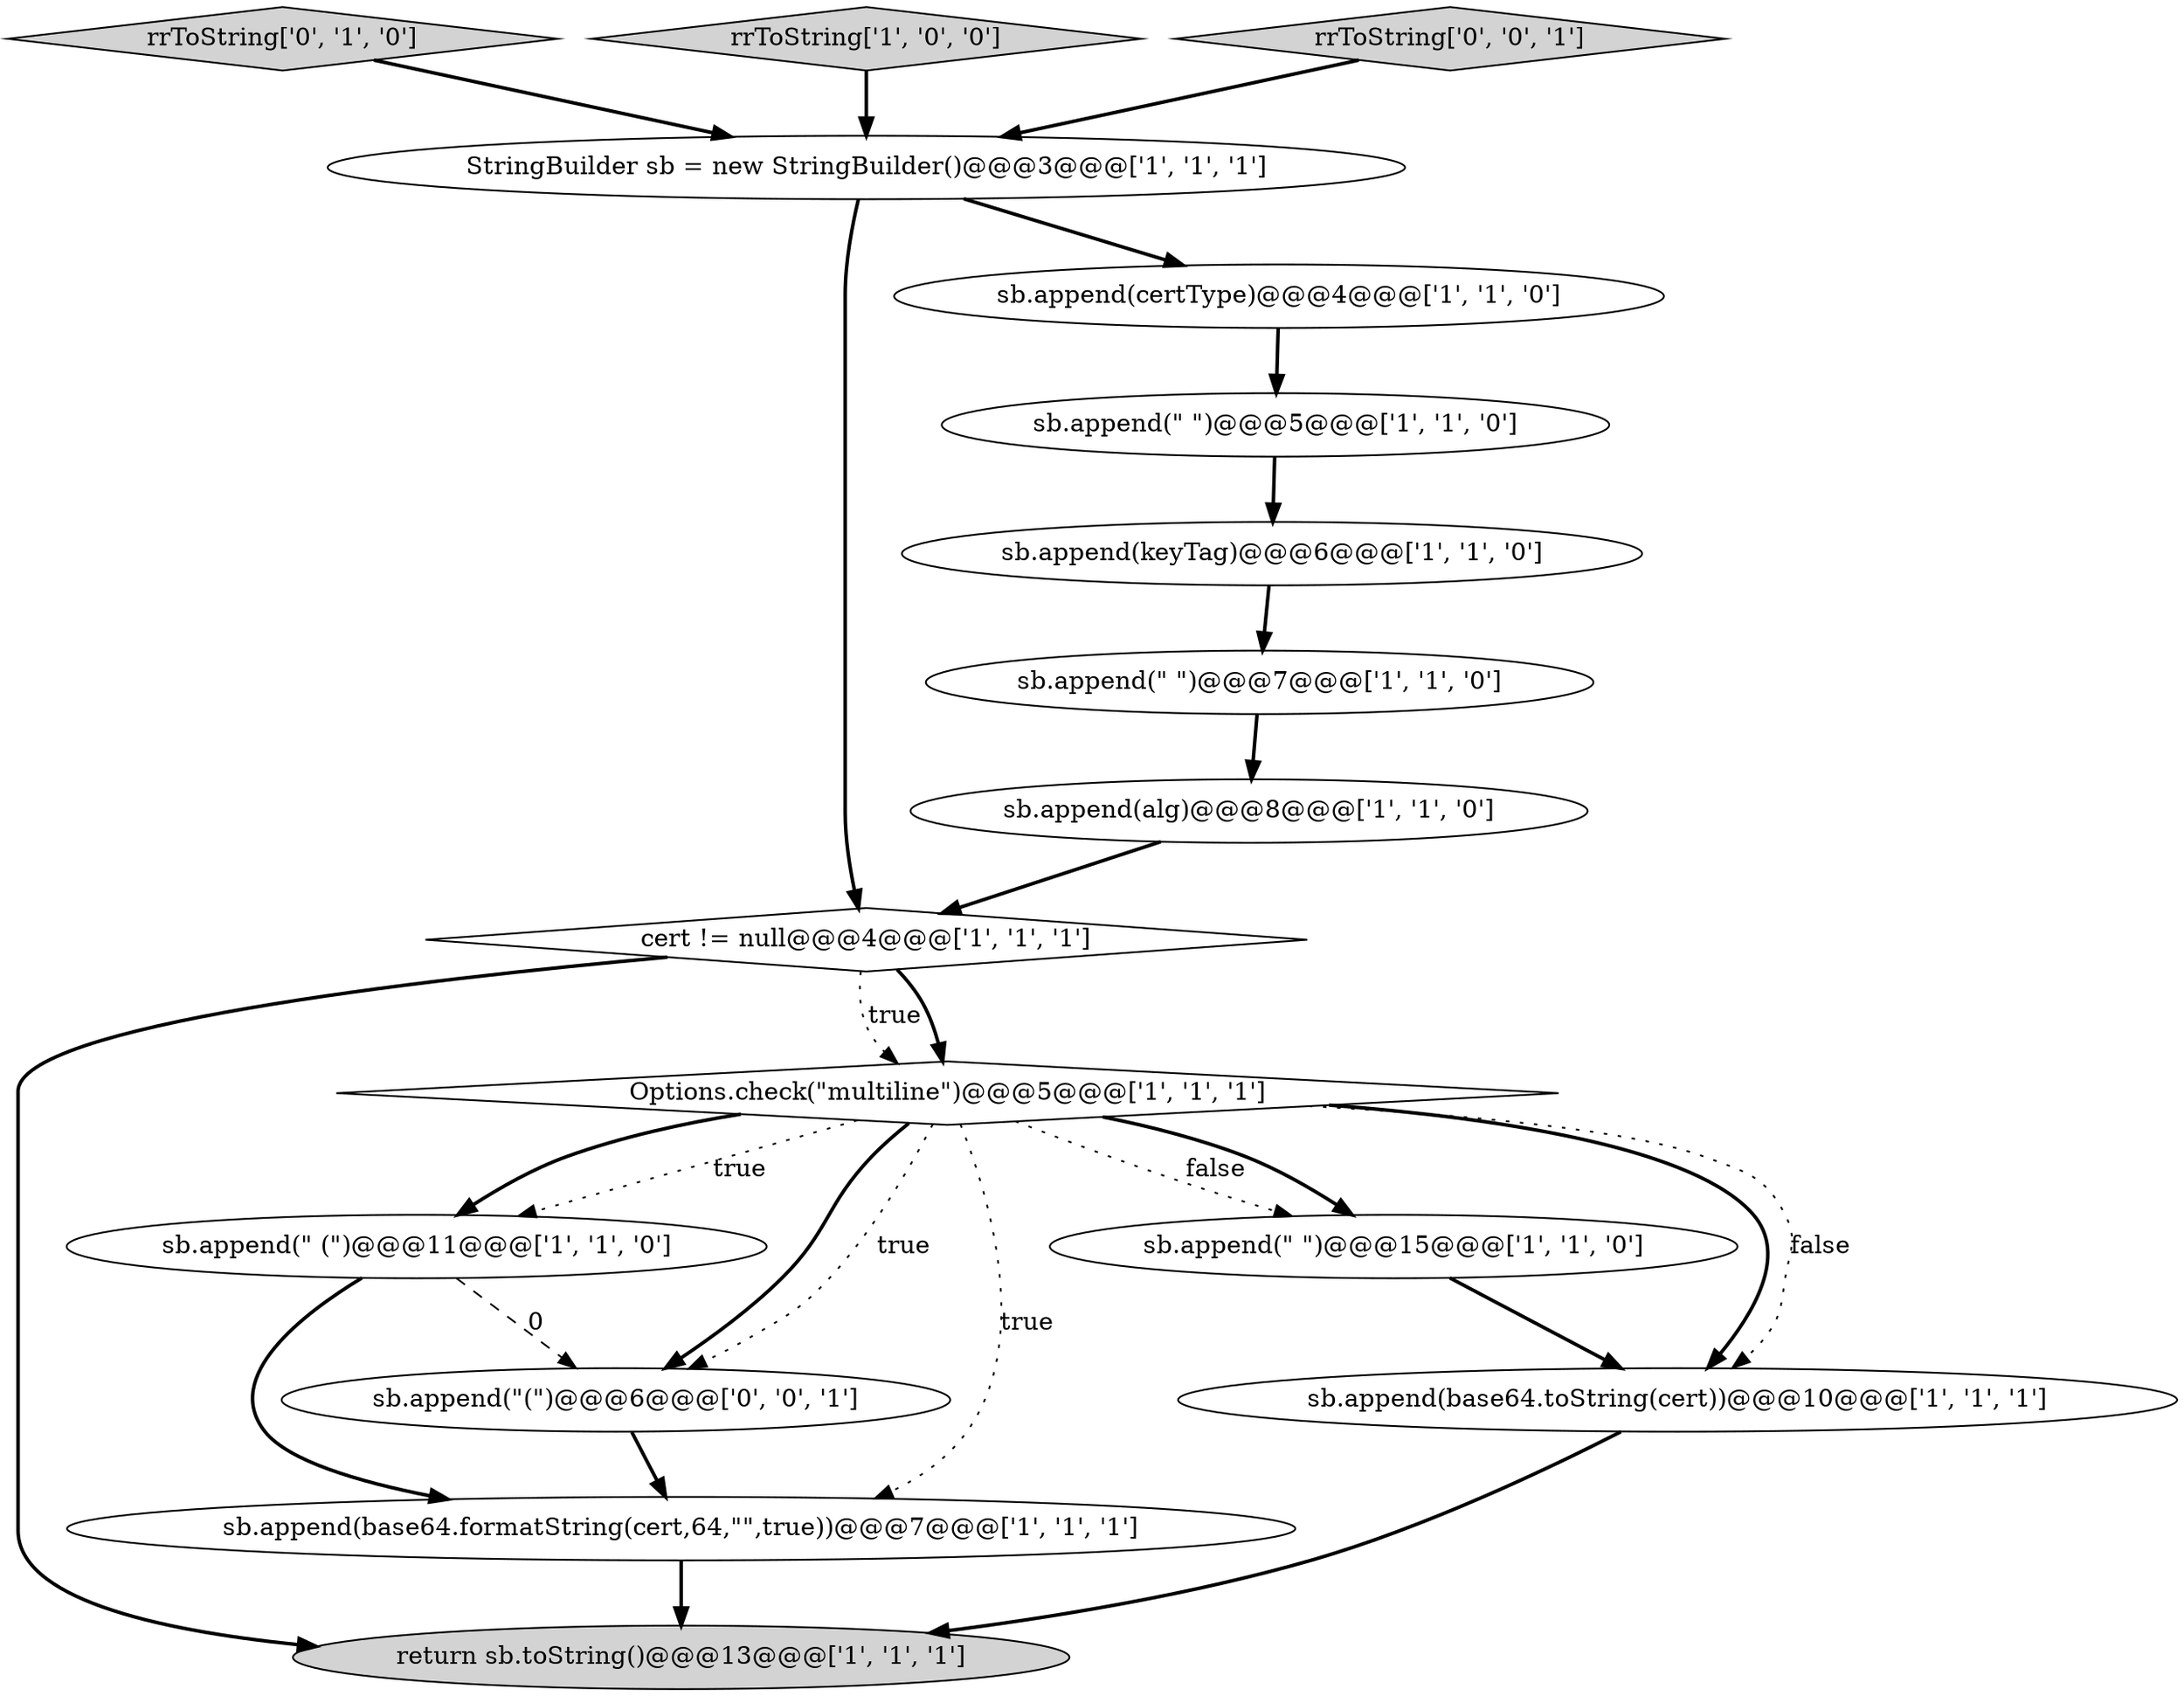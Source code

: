 digraph {
6 [style = filled, label = "sb.append(\" (\")@@@11@@@['1', '1', '0']", fillcolor = white, shape = ellipse image = "AAA0AAABBB1BBB"];
9 [style = filled, label = "sb.append(\" \")@@@15@@@['1', '1', '0']", fillcolor = white, shape = ellipse image = "AAA0AAABBB1BBB"];
5 [style = filled, label = "sb.append(\" \")@@@7@@@['1', '1', '0']", fillcolor = white, shape = ellipse image = "AAA0AAABBB1BBB"];
12 [style = filled, label = "return sb.toString()@@@13@@@['1', '1', '1']", fillcolor = lightgray, shape = ellipse image = "AAA0AAABBB1BBB"];
14 [style = filled, label = "rrToString['0', '1', '0']", fillcolor = lightgray, shape = diamond image = "AAA0AAABBB2BBB"];
13 [style = filled, label = "cert != null@@@4@@@['1', '1', '1']", fillcolor = white, shape = diamond image = "AAA0AAABBB1BBB"];
0 [style = filled, label = "StringBuilder sb = new StringBuilder()@@@3@@@['1', '1', '1']", fillcolor = white, shape = ellipse image = "AAA0AAABBB1BBB"];
11 [style = filled, label = "sb.append(alg)@@@8@@@['1', '1', '0']", fillcolor = white, shape = ellipse image = "AAA0AAABBB1BBB"];
7 [style = filled, label = "sb.append(\" \")@@@5@@@['1', '1', '0']", fillcolor = white, shape = ellipse image = "AAA0AAABBB1BBB"];
3 [style = filled, label = "sb.append(keyTag)@@@6@@@['1', '1', '0']", fillcolor = white, shape = ellipse image = "AAA0AAABBB1BBB"];
2 [style = filled, label = "rrToString['1', '0', '0']", fillcolor = lightgray, shape = diamond image = "AAA0AAABBB1BBB"];
15 [style = filled, label = "sb.append(\"(\")@@@6@@@['0', '0', '1']", fillcolor = white, shape = ellipse image = "AAA0AAABBB3BBB"];
16 [style = filled, label = "rrToString['0', '0', '1']", fillcolor = lightgray, shape = diamond image = "AAA0AAABBB3BBB"];
8 [style = filled, label = "Options.check(\"multiline\")@@@5@@@['1', '1', '1']", fillcolor = white, shape = diamond image = "AAA0AAABBB1BBB"];
1 [style = filled, label = "sb.append(certType)@@@4@@@['1', '1', '0']", fillcolor = white, shape = ellipse image = "AAA0AAABBB1BBB"];
4 [style = filled, label = "sb.append(base64.formatString(cert,64,\"\",true))@@@7@@@['1', '1', '1']", fillcolor = white, shape = ellipse image = "AAA0AAABBB1BBB"];
10 [style = filled, label = "sb.append(base64.toString(cert))@@@10@@@['1', '1', '1']", fillcolor = white, shape = ellipse image = "AAA0AAABBB1BBB"];
8->10 [style = bold, label=""];
16->0 [style = bold, label=""];
8->15 [style = bold, label=""];
0->13 [style = bold, label=""];
8->15 [style = dotted, label="true"];
8->6 [style = bold, label=""];
9->10 [style = bold, label=""];
8->10 [style = dotted, label="false"];
1->7 [style = bold, label=""];
8->4 [style = dotted, label="true"];
7->3 [style = bold, label=""];
8->9 [style = dotted, label="false"];
6->4 [style = bold, label=""];
3->5 [style = bold, label=""];
2->0 [style = bold, label=""];
13->12 [style = bold, label=""];
8->6 [style = dotted, label="true"];
14->0 [style = bold, label=""];
6->15 [style = dashed, label="0"];
13->8 [style = dotted, label="true"];
10->12 [style = bold, label=""];
0->1 [style = bold, label=""];
11->13 [style = bold, label=""];
15->4 [style = bold, label=""];
8->9 [style = bold, label=""];
4->12 [style = bold, label=""];
5->11 [style = bold, label=""];
13->8 [style = bold, label=""];
}
